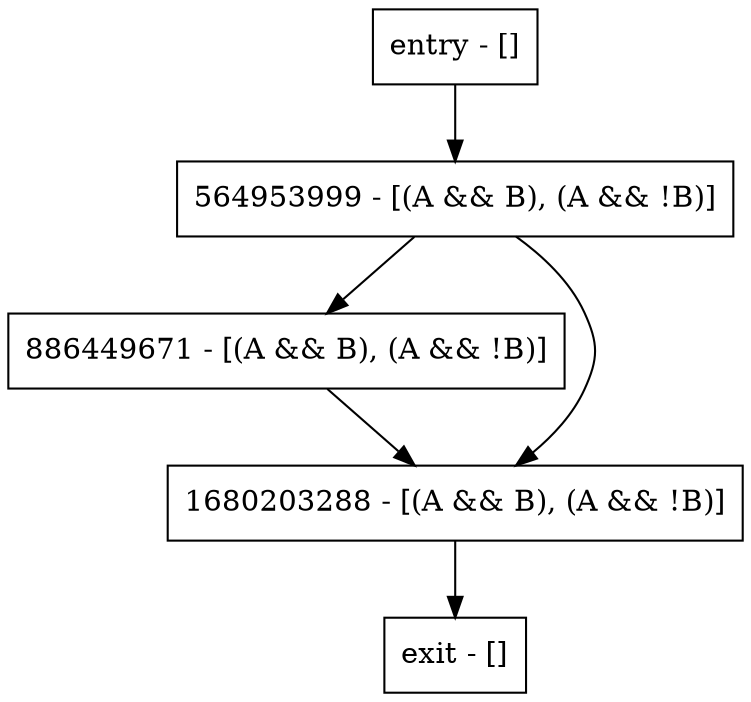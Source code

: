 digraph foo {
node [shape=record];
564953999 [label="564953999 - [(A && B), (A && !B)]"];
entry [label="entry - []"];
exit [label="exit - []"];
886449671 [label="886449671 - [(A && B), (A && !B)]"];
1680203288 [label="1680203288 - [(A && B), (A && !B)]"];
entry;
exit;
564953999 -> 886449671;
564953999 -> 1680203288;
entry -> 564953999;
886449671 -> 1680203288;
1680203288 -> exit;
}
